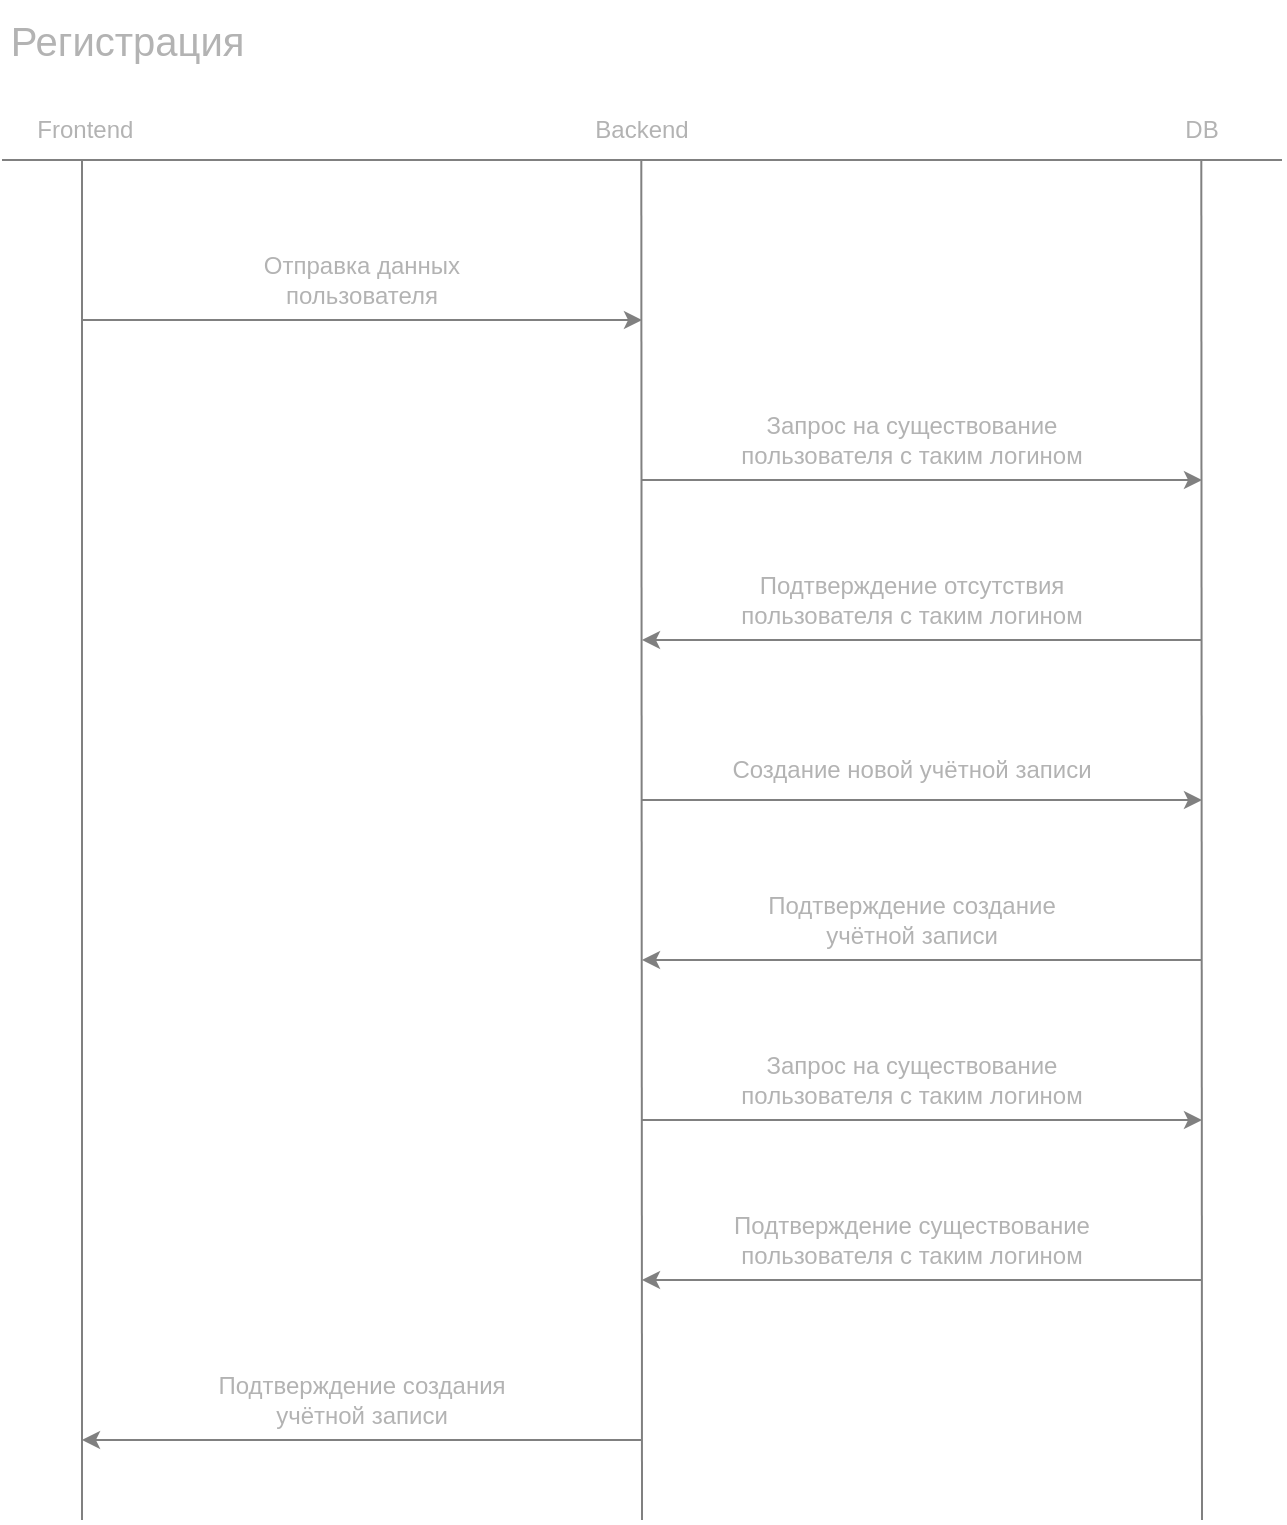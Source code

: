 <mxfile>
    <diagram name="Page-1" id="V2_uuKdX49vbQtdz6IMa">
        <mxGraphModel dx="1706" dy="777" grid="1" gridSize="10" guides="1" tooltips="1" connect="1" arrows="1" fold="1" page="1" pageScale="1" pageWidth="827" pageHeight="1169" math="0" shadow="0">
            <root>
                <mxCell id="0"/>
                <mxCell id="1" parent="0"/>
                <mxCell id="4" value="&amp;nbsp;Frontend" style="text;html=1;strokeColor=none;fillColor=none;align=center;verticalAlign=middle;whiteSpace=wrap;rounded=0;labelBackgroundColor=none;fontSize=12;fontColor=#B3B3B3;" vertex="1" parent="1">
                    <mxGeometry x="50" y="50" width="60" height="30" as="geometry"/>
                </mxCell>
                <mxCell id="5" value="Backend" style="text;html=1;strokeColor=none;fillColor=none;align=center;verticalAlign=middle;whiteSpace=wrap;rounded=0;labelBackgroundColor=none;fontSize=12;fontColor=#B3B3B3;" vertex="1" parent="1">
                    <mxGeometry x="330" y="50" width="60" height="30" as="geometry"/>
                </mxCell>
                <mxCell id="6" value="DB" style="text;html=1;strokeColor=none;fillColor=none;align=center;verticalAlign=middle;whiteSpace=wrap;rounded=0;labelBackgroundColor=none;fontSize=12;fontColor=#B3B3B3;" vertex="1" parent="1">
                    <mxGeometry x="610" y="50" width="60" height="30" as="geometry"/>
                </mxCell>
                <mxCell id="7" value="" style="endArrow=none;html=1;labelBackgroundColor=none;strokeColor=#808080;fontSize=12;fontColor=#B3B3B3;" edge="1" parent="1">
                    <mxGeometry width="50" height="50" relative="1" as="geometry">
                        <mxPoint x="40" y="80" as="sourcePoint"/>
                        <mxPoint x="680" y="80" as="targetPoint"/>
                    </mxGeometry>
                </mxCell>
                <mxCell id="8" value="&lt;font style=&quot;font-size: 20px;&quot;&gt;&amp;nbsp;Регистрация&lt;/font&gt;" style="text;html=1;strokeColor=none;fillColor=none;align=center;verticalAlign=middle;whiteSpace=wrap;rounded=0;labelBackgroundColor=none;fontSize=12;fontColor=#B3B3B3;" vertex="1" parent="1">
                    <mxGeometry x="40" width="120" height="40" as="geometry"/>
                </mxCell>
                <mxCell id="9" value="" style="endArrow=none;html=1;labelBackgroundColor=none;strokeColor=#808080;fontSize=20;fontColor=#B3B3B3;" edge="1" parent="1">
                    <mxGeometry width="50" height="50" relative="1" as="geometry">
                        <mxPoint x="80" y="80" as="sourcePoint"/>
                        <mxPoint x="80" y="760" as="targetPoint"/>
                    </mxGeometry>
                </mxCell>
                <mxCell id="10" value="" style="endArrow=none;html=1;labelBackgroundColor=none;strokeColor=#808080;fontSize=20;fontColor=#B3B3B3;" edge="1" parent="1">
                    <mxGeometry width="50" height="50" relative="1" as="geometry">
                        <mxPoint x="359.66" y="80.0" as="sourcePoint"/>
                        <mxPoint x="360" y="760" as="targetPoint"/>
                    </mxGeometry>
                </mxCell>
                <mxCell id="11" value="" style="endArrow=none;html=1;labelBackgroundColor=none;strokeColor=#808080;fontSize=20;fontColor=#B3B3B3;" edge="1" parent="1">
                    <mxGeometry width="50" height="50" relative="1" as="geometry">
                        <mxPoint x="639.66" y="80.0" as="sourcePoint"/>
                        <mxPoint x="640" y="760" as="targetPoint"/>
                    </mxGeometry>
                </mxCell>
                <mxCell id="13" value="" style="endArrow=classic;html=1;labelBackgroundColor=none;strokeColor=#808080;fontSize=12;fontColor=#B3B3B3;" edge="1" parent="1">
                    <mxGeometry width="50" height="50" relative="1" as="geometry">
                        <mxPoint x="80" y="160" as="sourcePoint"/>
                        <mxPoint x="360" y="160" as="targetPoint"/>
                    </mxGeometry>
                </mxCell>
                <mxCell id="15" value="Отправка данных пользователя" style="text;html=1;strokeColor=none;fillColor=none;align=center;verticalAlign=middle;whiteSpace=wrap;rounded=0;labelBackgroundColor=none;fontSize=12;fontColor=#B3B3B3;" vertex="1" parent="1">
                    <mxGeometry x="160" y="120" width="120" height="40" as="geometry"/>
                </mxCell>
                <mxCell id="16" value="" style="endArrow=classic;html=1;labelBackgroundColor=none;strokeColor=#808080;fontSize=12;fontColor=#B3B3B3;" edge="1" parent="1">
                    <mxGeometry width="50" height="50" relative="1" as="geometry">
                        <mxPoint x="360" y="240.0" as="sourcePoint"/>
                        <mxPoint x="640" y="240.0" as="targetPoint"/>
                    </mxGeometry>
                </mxCell>
                <mxCell id="17" value="Запрос на существование пользователя с таким логином" style="text;html=1;strokeColor=none;fillColor=none;align=center;verticalAlign=middle;whiteSpace=wrap;rounded=0;labelBackgroundColor=none;fontSize=12;fontColor=#B3B3B3;" vertex="1" parent="1">
                    <mxGeometry x="400" y="200" width="190" height="40" as="geometry"/>
                </mxCell>
                <mxCell id="21" value="" style="endArrow=classic;html=1;labelBackgroundColor=none;strokeColor=#808080;fontSize=12;fontColor=#B3B3B3;" edge="1" parent="1">
                    <mxGeometry width="50" height="50" relative="1" as="geometry">
                        <mxPoint x="640" y="320" as="sourcePoint"/>
                        <mxPoint x="360" y="320" as="targetPoint"/>
                    </mxGeometry>
                </mxCell>
                <mxCell id="23" value="Подтверждение отсутствия пользователя с таким логином" style="text;html=1;strokeColor=none;fillColor=none;align=center;verticalAlign=middle;whiteSpace=wrap;rounded=0;labelBackgroundColor=none;fontSize=12;fontColor=#B3B3B3;" vertex="1" parent="1">
                    <mxGeometry x="400" y="280" width="190" height="40" as="geometry"/>
                </mxCell>
                <mxCell id="24" value="" style="endArrow=classic;html=1;labelBackgroundColor=none;strokeColor=#808080;fontSize=12;fontColor=#B3B3B3;" edge="1" parent="1">
                    <mxGeometry width="50" height="50" relative="1" as="geometry">
                        <mxPoint x="360" y="400.0" as="sourcePoint"/>
                        <mxPoint x="640" y="400.0" as="targetPoint"/>
                    </mxGeometry>
                </mxCell>
                <mxCell id="25" value="Создание новой учётной записи" style="text;html=1;strokeColor=none;fillColor=none;align=center;verticalAlign=middle;whiteSpace=wrap;rounded=0;labelBackgroundColor=none;fontSize=12;fontColor=#B3B3B3;" vertex="1" parent="1">
                    <mxGeometry x="400" y="370" width="190" height="30" as="geometry"/>
                </mxCell>
                <mxCell id="26" value="" style="endArrow=classic;html=1;labelBackgroundColor=none;strokeColor=#808080;fontSize=12;fontColor=#B3B3B3;" edge="1" parent="1">
                    <mxGeometry width="50" height="50" relative="1" as="geometry">
                        <mxPoint x="640" y="480" as="sourcePoint"/>
                        <mxPoint x="360" y="480" as="targetPoint"/>
                    </mxGeometry>
                </mxCell>
                <mxCell id="27" value="Подтверждение создание учётной записи" style="text;html=1;strokeColor=none;fillColor=none;align=center;verticalAlign=middle;whiteSpace=wrap;rounded=0;labelBackgroundColor=none;fontSize=12;fontColor=#B3B3B3;" vertex="1" parent="1">
                    <mxGeometry x="400" y="440" width="190" height="40" as="geometry"/>
                </mxCell>
                <mxCell id="28" value="" style="endArrow=classic;html=1;labelBackgroundColor=none;strokeColor=#808080;fontSize=12;fontColor=#B3B3B3;" edge="1" parent="1">
                    <mxGeometry width="50" height="50" relative="1" as="geometry">
                        <mxPoint x="360" y="720" as="sourcePoint"/>
                        <mxPoint x="80" y="720" as="targetPoint"/>
                    </mxGeometry>
                </mxCell>
                <mxCell id="30" value="" style="endArrow=classic;html=1;labelBackgroundColor=none;strokeColor=#808080;fontSize=12;fontColor=#B3B3B3;" edge="1" parent="1">
                    <mxGeometry width="50" height="50" relative="1" as="geometry">
                        <mxPoint x="360" y="560.0" as="sourcePoint"/>
                        <mxPoint x="640" y="560.0" as="targetPoint"/>
                    </mxGeometry>
                </mxCell>
                <mxCell id="31" value="Запрос на существование пользователя с таким логином" style="text;html=1;strokeColor=none;fillColor=none;align=center;verticalAlign=middle;whiteSpace=wrap;rounded=0;labelBackgroundColor=none;fontSize=12;fontColor=#B3B3B3;" vertex="1" parent="1">
                    <mxGeometry x="400" y="520" width="190" height="40" as="geometry"/>
                </mxCell>
                <mxCell id="32" value="" style="endArrow=classic;html=1;labelBackgroundColor=none;strokeColor=#808080;fontSize=12;fontColor=#B3B3B3;" edge="1" parent="1">
                    <mxGeometry width="50" height="50" relative="1" as="geometry">
                        <mxPoint x="640" y="640" as="sourcePoint"/>
                        <mxPoint x="360" y="640" as="targetPoint"/>
                    </mxGeometry>
                </mxCell>
                <mxCell id="33" value="Подтверждение существование пользователя с таким логином" style="text;html=1;strokeColor=none;fillColor=none;align=center;verticalAlign=middle;whiteSpace=wrap;rounded=0;labelBackgroundColor=none;fontSize=12;fontColor=#B3B3B3;" vertex="1" parent="1">
                    <mxGeometry x="400" y="600" width="190" height="40" as="geometry"/>
                </mxCell>
                <mxCell id="34" value="Подтверждение создания учётной записи" style="text;html=1;strokeColor=none;fillColor=none;align=center;verticalAlign=middle;whiteSpace=wrap;rounded=0;labelBackgroundColor=none;fontSize=12;fontColor=#B3B3B3;" vertex="1" parent="1">
                    <mxGeometry x="125" y="680" width="190" height="40" as="geometry"/>
                </mxCell>
            </root>
        </mxGraphModel>
    </diagram>
</mxfile>